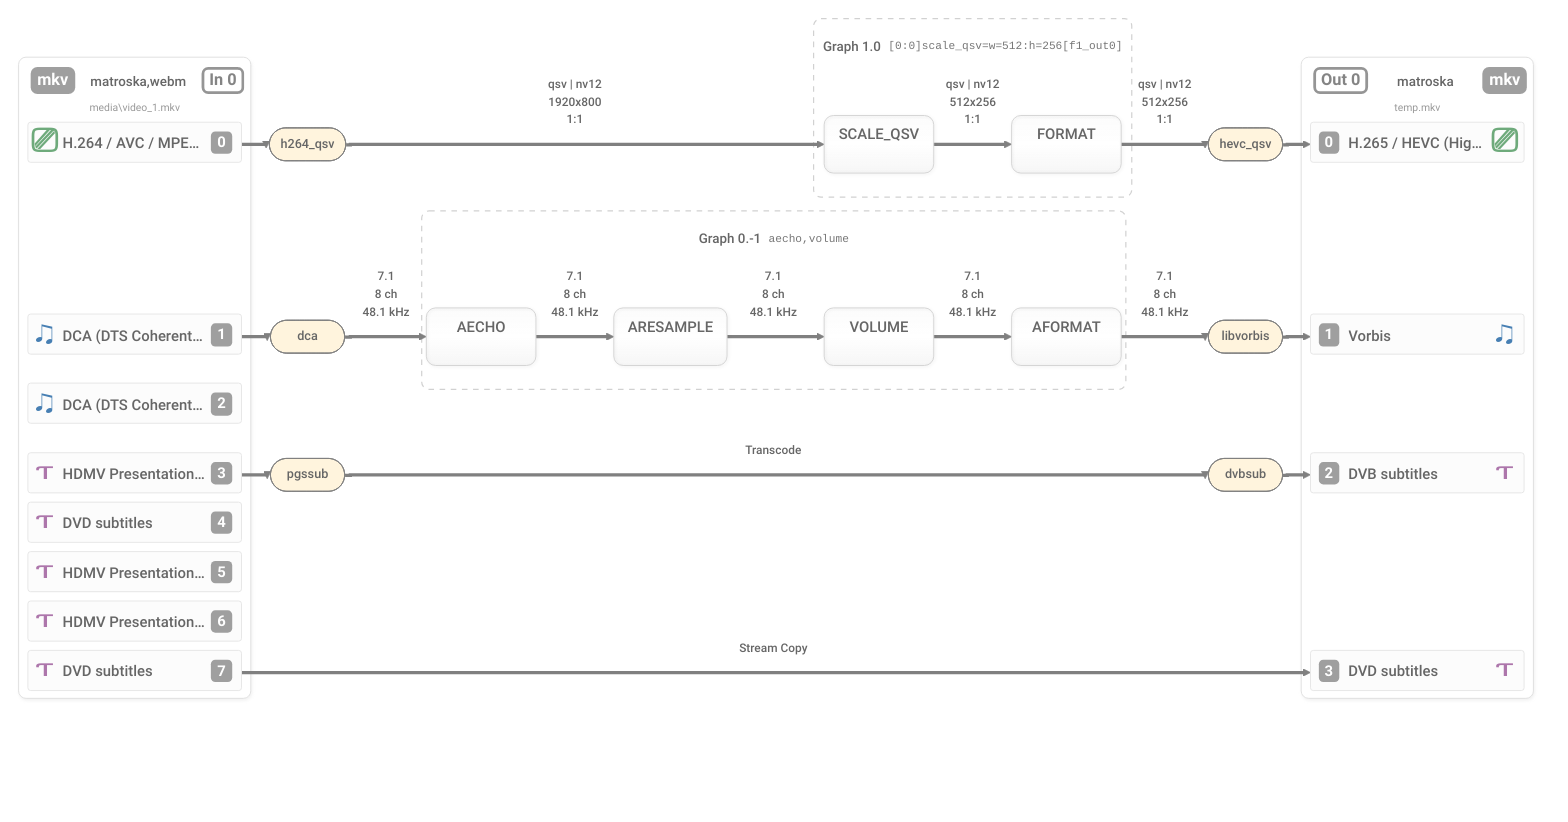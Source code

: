 %%{init: {"theme": "base","curve": "stepAfter","rankSpacing": 10,"nodeSpacing": 10,"themeCSS": ".root {     --ff-colvideo: #6eaa7b;     --ff-colaudio: #477fb3;     --ff-colsubtitle: #ad76ab;     --ff-coltext: #666; }  .ff-inputfiles rect, .ff-outputfiles rect, .ff-inputstreams rect, .ff-outputstreams rect, .ff-decoders rect, .ff-encoders rect {     stroke-width: 0;     stroke: transparent;     filter: none !important;     fill: transparent !important;     display: none !important; }  .cluster span {     color: var(--ff-coltext); }  .cluster rect {     stroke: #dfdfdf !important;     transform: translateY(-2.3rem);     filter: drop-shadow(1px 2px 2px rgba(185,185,185,0.2)) !important;     rx: 8;     ry: 8; }  .cluster-label {     font-size: 1.1rem; }      .cluster-label .nodeLabel {         display: block;         font-weight: 500;         color: var(--ff-coltext);     }      .cluster-label div {         max-width: unset !important;         padding: 3px;     }      .cluster-label foreignObject {         transform: translateY(-0.7rem);     }  .node.ff-inputfile .label foreignObject, .node.ff-outputfile .label foreignObject {     overflow: visible; }  .cluster.ff-inputfile .cluster-label foreignObject div:not(foreignObject div div), .cluster.ff-outputfile .cluster-label foreignObject div:not(foreignObject div div) {     display: table !important; }  .nodeLabel div.ff-inputfile, .nodeLabel div.ff-outputfile {     font-size: 1.1rem;     font-weight: 500;     min-width: 14rem;     width: 100%;     display: flex;     color: var(--ff-coltext);     margin-top: 0.1rem;     line-height: 1.35;     padding-bottom: 1.9rem; }  .nodeLabel div.ff-outputfile {     flex-direction: row-reverse; }  .ff-inputfile .index, .ff-outputfile .index {     order: 2;     color: var(--ff-coltext);     text-align: center;     border-radius: 0.45rem;     border: 0.18em solid #666666db;     font-weight: 600;     padding: 0 0.3em;     opacity: 0.8; }      .ff-inputfile .index::before {         content: \'In \';     }      .ff-outputfile .index::before {         content: \'Out \';     }  .ff-inputfile .demuxer_name, .ff-outputfile .muxer_name {     flex: 1;     order: 1;     font-size: 0.9rem;     white-space: nowrap;     overflow: hidden;     text-overflow: ellipsis;     text-align: center;     max-width: 8rem;     align-content: center;     margin: 0.2rem 0.4rem 0 0.4rem; }  .ff-inputfile .file_extension, .ff-outputfile .file_extension {     order: 0;     background-color: #888;     color: white;     text-align: center;     border-radius: 0.45rem;     font-weight: 600;     padding: 0 0.4em;     align-content: center;     opacity: 0.8; }  .ff-inputfile .url, .ff-outputfile .url {     order: 4;     text-align: center;     position: absolute;     left: 0;     right: 0;     bottom: 0.75rem;     font-size: 0.7rem;     font-weight: 400;     white-space: nowrap;     overflow: hidden;     text-overflow: ellipsis;     margin: 0 0.3rem;     direction: rtl;     color: #999; }  .cluster.ff-inputfile rect, .cluster.ff-outputfile rect {     transform: translateY(-1.8rem); }  .node.ff-inputstream rect, .node.ff-outputstream rect {     padding: 0 !important;     margin: 0 !important;     border: none !important;     fill: #fcfcfc;     stroke: #e5e5e5 !important;     height: 2.7rem;     transform: translateY(0.2rem);     filter: none;     rx: 3;     ry: 3; }  .node.ff-inputstream .label foreignObject, .node.ff-outputstream .label foreignObject {     transform: translateY(-0.2%);     overflow: visible; }      .node.ff-inputstream .label foreignObject div:not(foreignObject div div), .node.ff-outputstream .label foreignObject div:not(foreignObject div div) {         display: block !important;         line-height: 1.5 !important;     }  .nodeLabel div.ff-inputstream, .nodeLabel div.ff-outputstream {     font-size: 1.0rem;     font-weight: 500;     min-width: 12rem;     width: 100%;     display: flex; }  .nodeLabel div.ff-outputstream {     flex-direction: row-reverse; }  .ff-inputstream .name, .ff-outputstream .name {     flex: 1;     white-space: nowrap;     overflow: hidden;     text-overflow: ellipsis;     text-align: left;     align-content: center;     margin-bottom: -0.15rem; }  .ff-inputstream .index, .ff-outputstream .index {     flex: 0 0 1.4rem;     background-color: #888;     color: white;     text-align: center;     border-radius: 0.3rem;     font-weight: 600;     margin-right: -0.3rem;     margin-left: 0.4rem;     opacity: 0.8; }  .ff-outputstream .index {     margin-right: 0.6rem;     margin-left: -0.4rem; }  .ff-inputstream::before, .ff-outputstream::before {     font-variant-emoji: text;     flex: 0 0 2rem;     margin-left: -0.8rem;     margin-right: 0.2rem; }  .ff-outputstream::before {     margin-left: 0.2rem;     margin-right: -0.6rem; }  .ff-inputstream.video::before, .ff-outputstream.video::before {     content: \'\\239A\';     color: var(--ff-colvideo);     font-size: 2.25rem;     line-height: 0.5;     font-weight: bold; }  .ff-inputstream.audio::before, .ff-outputstream.audio::before {     content: \'\\1F39D\';     color: var(--ff-colaudio);     font-size: 1.75rem;     line-height: 0.9; }  .ff-inputstream.subtitle::before, .ff-outputstream.subtitle::before {     content: \'\\1AC\';     color: var(--ff-colsubtitle);     font-size: 1.2rem;     line-height: 1.1;     transform: scaleX(1.5);     margin-top: 0.050rem; }  .ff-inputstream.attachment::before, .ff-outputstream.attachment::before {     content: \'\\1F4CE\';     font-size: 1.3rem;     line-height: 1.15; }  .ff-inputstream.data::before, .ff-outputstream.data::before {     content: \'\\27E8\\2219\\2219\\2219\\27E9\';     font-size: 1.15rem;     line-height: 1.17;     letter-spacing: -0.3px; }  .cluster.ff-filters rect {     stroke-dasharray: 6 !important;     stroke-width: 1.3px;     stroke: #d1d1d1 !important;     filter: none !important; }  .cluster.ff-filters div.ff-filters .id {     display: none; }  .cluster.ff-filters div.ff-filters .name {     margin-right: 0.5rem;     font-size: 0.9rem; }  .cluster.ff-filters div.ff-filters .description {     font-weight: 400;     font-size: 0.75rem;     vertical-align: middle;     color: #777;     font-family: Cascadia Code, Lucida Console, monospace; }  .node.ff-filter rect {     rx: 10;     ry: 10;     stroke-width: 1px;     stroke: #d3d3d3;     fill: url(#ff-filtergradient);     filter: drop-shadow(1px 1px 2px rgba(0, 0, 0, 0.1)); }  .node.ff-filter .label foreignObject {     transform: translateY(-0.4rem);     overflow: visible; }  .nodeLabel div.ff-filter {     font-size: 1.0rem;     font-weight: 500;     text-transform: uppercase;     min-width: 5.5rem;     margin-bottom: 0.5rem; }      .nodeLabel div.ff-filter span {         color: inherit;     }  .node.ff-decoder rect, .node.ff-encoder rect {     stroke-width: 1px;     stroke: #d3d3d3;     fill: url(#ff-filtergradient);     filter: drop-shadow(1px 1px 2px rgba(0, 0, 0, 0.1)); }  .nodeLabel div.ff-decoder, .nodeLabel div.ff-encoder {     font-size: 0.85rem;     font-weight: 500;     min-width: 3.5rem; }  path.flowchart-link[id|=\'video\'] {     stroke: var(--ff-colvideo); }  path.flowchart-link[id|=\'audio\'] {     stroke: var(--ff-colaudio); }  path.flowchart-link[id|=\'subtitle\'] {     stroke: var(--ff-colsubtitle); }  marker.marker path {     fill: context-stroke; }  .edgeLabel foreignObject {     transform: translateY(-1rem); }  .edgeLabel p {     background: transparent;     white-space: nowrap;     margin: 1rem 0.5rem !important;     font-weight: 500;     color: var(--ff-coltext); }  .edgeLabel, .labelBkg {     background: transparent; }  .edgeLabels .edgeLabel * {     font-size: 0.8rem; } ","fontFamily": "Roboto,Segoe UI,sans-serif","themeVariables": { "clusterBkg": "white", "primaryBorderColor": "gray", "lineColor": "gray", "secondaryTextColor": "gray", "tertiaryBorderColor": "gray", "primaryTextColor": "#666", "secondaryTextColor": "red" },"flowchart": { "subGraphTitleMargin": { "top": -15, "bottom": 20 }, "diagramPadding": 20, "curve": "stepAfter" } }}%%

flowchart LR
  gradient_def@{ shape: text, label: "<svg xmlns="http://www.w3.org/2000/svg" width="1" height="1"><defs><linearGradient id="ff-filtergradient" x1="0%" y1="0%" x2="0%" y2="100%"><stop offset="0%" style="stop-color:hsla(0, 0%, 30%, 0.02);"/><stop offset="50%" style="stop-color:hsla(0, 0%, 30%, 0);"/><stop offset="100%" style="stop-color:hsla(0, 0%, 30%, 0.05);"/></linearGradient></defs></svg>" }

  subgraph Graph_1_0["<div class="ff-filters"><span class="name">Graph 1.0</span><span class="description">[0:0]scale_qsv=w=512:h=256[f1_out0]</span><span class="id">Graph_1_0</span></div>"]

    G1_Parsed_scale_qsv_0("<div class="ff-filter"><span class="filter_name">scale_qsv</span></div>"):::ff-filter

    G1_format("<div class="ff-filter"><span class="filter_name">format</span></div>"):::ff-filter
  end
  class Graph_1_0 ff-filters

  in_0_0 video-in_0_0-G1_Parsed_scale_qsv_0@== "<span>qsv | nv12</span><br><span>1920x800</span><br><span>1:1</span><br>&nbsp;<br>&nbsp;<br>&nbsp;" ==> G1_Parsed_scale_qsv_0
  G1_Parsed_scale_qsv_0 video-G1_Parsed_scale_qsv_0-G1_format@== "<span>qsv | nv12</span><br><span>512x256</span><br><span>1:1</span><br>&nbsp;<br>&nbsp;<br>&nbsp;" ==> G1_format
  G1_format video-G1_format-out__0_0@== "<span>qsv | nv12</span><br><span>512x256</span><br><span>1:1</span><br>&nbsp;<br>&nbsp;<br>&nbsp;" ==> out__0_0

  subgraph Graph_0_-1["<div class="ff-filters"><span class="name">Graph 0.-1</span><span class="description">aecho,volume</span><span class="id">Graph_0_-1</span></div>"]

    G0_Parsed_aecho_0("<div class="ff-filter"><span class="filter_name">aecho</span></div>"):::ff-filter

    G0_Parsed_volume_1("<div class="ff-filter"><span class="filter_name">volume</span></div>"):::ff-filter

    G0_format_out__0_1("<div class="ff-filter"><span class="filter_name">aformat</span></div>"):::ff-filter

    G0_auto_aresample_0("<div class="ff-filter"><span class="filter_name">aresample</span></div>"):::ff-filter
  end
  class Graph_0_-1 ff-filters

  in_0_1 == "<span>7.1</span><br><span>8 ch</span><br><span>48.1 kHz</span><br>&nbsp;<br>&nbsp;<br>&nbsp;" ==> G0_Parsed_aecho_0
  G0_Parsed_aecho_0 == "<span>7.1</span><br><span>8 ch</span><br><span>48.1 kHz</span><br>&nbsp;<br>&nbsp;<br>&nbsp;" ==> G0_auto_aresample_0
  G0_auto_aresample_0 == "<span>7.1</span><br><span>8 ch</span><br><span>48.1 kHz</span><br>&nbsp;<br>&nbsp;<br>&nbsp;" ==> G0_Parsed_volume_1
  G0_Parsed_volume_1 == "<span>7.1</span><br><span>8 ch</span><br><span>48.1 kHz</span><br>&nbsp;<br>&nbsp;<br>&nbsp;" ==> G0_format_out__0_1
  G0_format_out__0_1 == "<span>7.1</span><br><span>8 ch</span><br><span>48.1 kHz</span><br>&nbsp;<br>&nbsp;<br>&nbsp;" ==> out__0_1


  subgraph G2_Inputs["<div class="ff-inputfiles"></div>"]

    subgraph Input_0["<div class="ff-inputfile"><span class="index">0</span><span class="demuxer_name">matroska,webm</span><span class="file_extension">mkv</span><span class="url">media\video_1.mkv</span></div>"]

      subgraph InputStreams_0["<div class="ff-inputstreams"></div>"]

        r_in_0_0("<div class="ff-inputstream video"><span class="name">H.264 / AVC / MPEG-4 AVC / MPEG-4 part 10</span><span class="index">0</span></div>"):::ff-inputstream

        r_in_0_1("<div class="ff-inputstream audio"><span class="name">DCA (DTS Coherent Acoustics)</span><span class="index">1</span></div>"):::ff-inputstream

        r_in_0_2("<div class="ff-inputstream audio"><span class="name">DCA (DTS Coherent Acoustics)</span><span class="index">2</span></div>"):::ff-inputstream

        r_in_0_3("<div class="ff-inputstream subtitle"><span class="name">HDMV Presentation Graphic Stream subtitles</span><span class="index">3</span></div>"):::ff-inputstream

        r_in_0_4("<div class="ff-inputstream subtitle"><span class="name">DVD subtitles</span><span class="index">4</span></div>"):::ff-inputstream

        r_in_0_5("<div class="ff-inputstream subtitle"><span class="name">HDMV Presentation Graphic Stream subtitles</span><span class="index">5</span></div>"):::ff-inputstream

        r_in_0_6("<div class="ff-inputstream subtitle"><span class="name">HDMV Presentation Graphic Stream subtitles</span><span class="index">6</span></div>"):::ff-inputstream

        r_in_0_7("<div class="ff-inputstream subtitle"><span class="name">DVD subtitles</span><span class="index">7</span></div>"):::ff-inputstream
      end
      class InputStreams_0 ff-inputstreams
    end
    class Input_0 ff-inputfile
  end
  class G2_Inputs ff-inputfiles


  subgraph G2_Decoders["<div class="ff-decoders"></div>"]

    in_0_0(["<div class="ff-decoder video"><span class="name">h264_qsv</span></div>"]):::ff-decoder

    in_0_1(["<div class="ff-decoder audio"><span class="name">dca</span></div>"]):::ff-decoder

    in_0_3(["<div class="ff-decoder subtitle"><span class="name">pgssub</span></div>"]):::ff-decoder
  end
  class G2_Decoders ff-decoders

  r_in_0_0 video-r_in_0_0-in_0_0@==> in_0_0
  r_in_0_1 audio-r_in_0_1-in_0_1@==> in_0_1
  r_in_0_3 subtitle-r_in_0_3-in_0_3@==> in_0_3

  subgraph G2_Encoders["<div class="ff-encoders"></div>"]

    out__0_0(["<div class="ff-encoder video"><span class="name">hevc_qsv</span></div>"]):::ff-encoder

    out__0_1(["<div class="ff-encoder audio"><span class="name">libvorbis</span></div>"]):::ff-encoder

    out__0_2(["<div class="ff-encoder subtitle"><span class="name">dvbsub</span></div>"]):::ff-encoder
  end
  class G2_Encoders ff-encoders

  out__0_0 video-out__0_0-r_out__0_0@==> r_out__0_0
  out__0_1 audio-out__0_1-r_out__0_1@==> r_out__0_1
  out__0_2 subtitle-out__0_2-r_out__0_2@==> r_out__0_2

  subgraph G2_Outputs["<div class="ff-outputfiles"></div>"]

    subgraph Output_0["<div class="ff-outputfile"><span class="index">0</span><span class="muxer_name">matroska</span><span class="file_extension">mkv</span><span class="url">temp.mkv</span></div>"]

      subgraph OutputStreams_0["<div class="ff-outputstreams"></div>"]

        r_out__0_0("<div class="ff-outputstream video"><span class="name">H.265 / HEVC (High Efficiency Video Coding)</span><span class="index">0</span></div>"):::ff-outputstream

        r_out__0_1("<div class="ff-outputstream audio"><span class="name">Vorbis</span><span class="index">1</span></div>"):::ff-outputstream

        r_out__0_2("<div class="ff-outputstream subtitle"><span class="name">DVB subtitles</span><span class="index">2</span></div>"):::ff-outputstream

        r_out__0_3("<div class="ff-outputstream subtitle"><span class="name">DVD subtitles</span><span class="index">3</span></div>"):::ff-outputstream
      end
      class OutputStreams_0 ff-outputstreams
    end
    class Output_0 ff-outputfile
  end
  class G2_Outputs ff-outputfiles


  in_0_3 subtitle-in_0_3-out__0_2@== "<span>Transcode</span><br>&nbsp;" ==> out__0_2
  r_in_0_7 subtitle-r_in_0_7-r_out__0_3@== "<span>Stream Copy</span><br>&nbsp;" ==> r_out__0_3